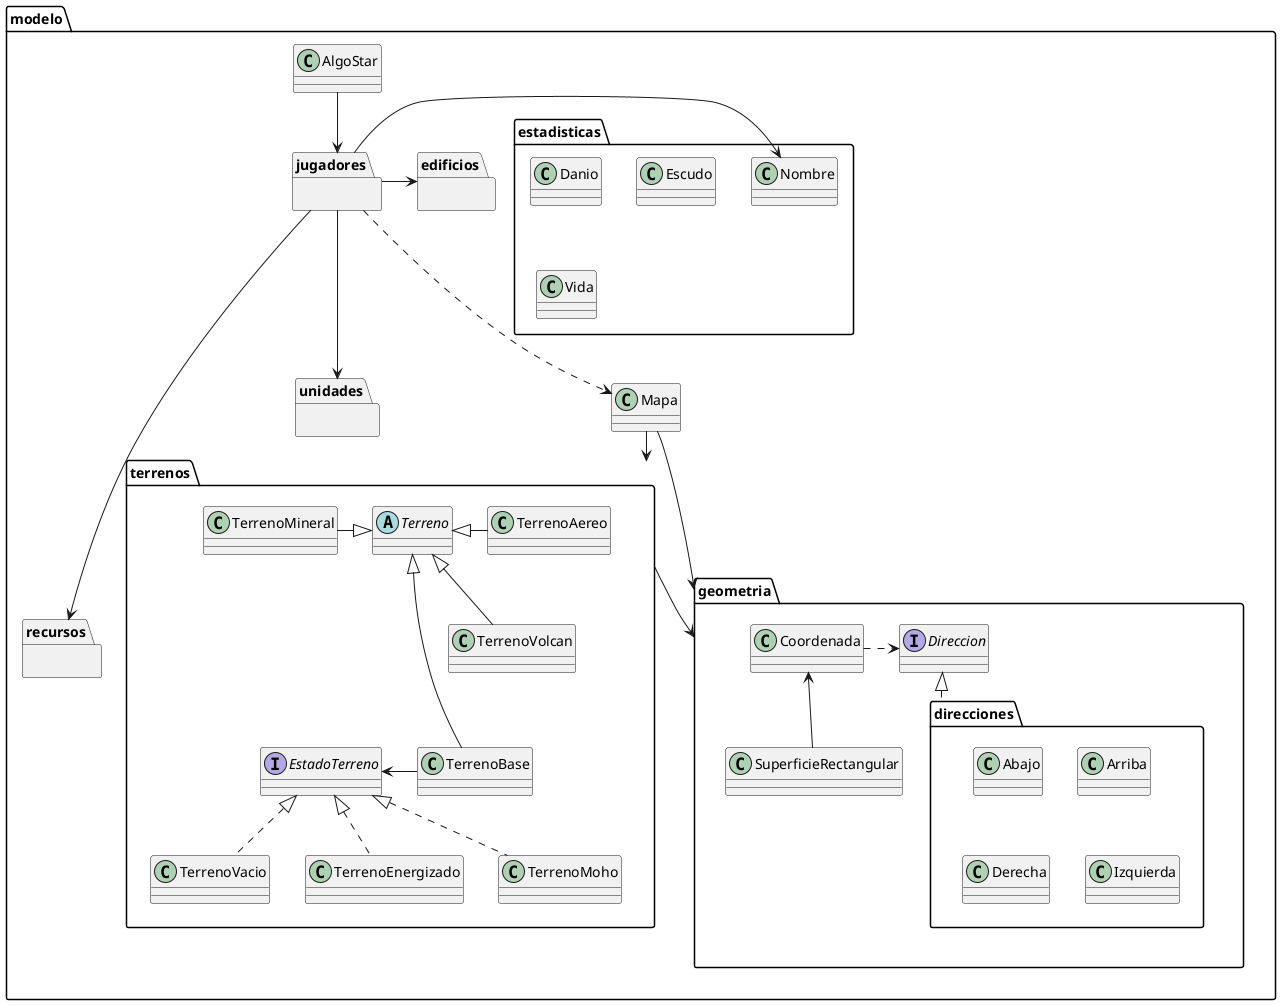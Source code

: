 @startuml



package modelo {
class AlgoStar
class Mapa

package edificios {

}

package geometria {
package direcciones{
class Abajo
class Arriba
class Derecha
class Izquierda
}
interface Direccion
class Coordenada
class SuperficieRectangular
Coordenada .> Direccion
Direccion <|.. direcciones
SuperficieRectangular -up-> Coordenada
}
package jugadores {
'class Inventario
'abstract Jugador
'class JugadorZerg
'class JugadorProtoss

'Jugador -> Inventario
'Jugador <|--JugadorProtoss
'Jugador <|-left JugadorZerg
'Inventario .up> recursos

}
package recursos {

}
package terrenos {
interface EstadoTerreno
abstract Terreno
Terreno <|- TerrenoAereo
Terreno <|-left- TerrenoMineral
Terreno <|-- TerrenoVolcan
Terreno <|--- TerrenoBase
EstadoTerreno <- TerrenoBase
EstadoTerreno <|-. TerrenoVacio
EstadoTerreno <|.. TerrenoEnergizado
EstadoTerreno <|-. TerrenoMoho

}

package unidades {
}
package estadisticas {
class Nombre
class Danio
class Escudo
class Vida

}


}
AlgoStar --> jugadores
jugadores -------right--> edificios
jugadores ---> unidades
jugadores ...> Mapa
Mapa    -down-> terrenos
Mapa    -down-> geometria
terrenos  --> geometria
jugadores -right--> Nombre
jugadores -----> recursos

'edificios -->estadisticas
'unidades -down-> estadisticas

'Inventario -> recursos
'edificios <-right- Inventario
'Inventario -down-> unidades

'class Inventario


@enduml
